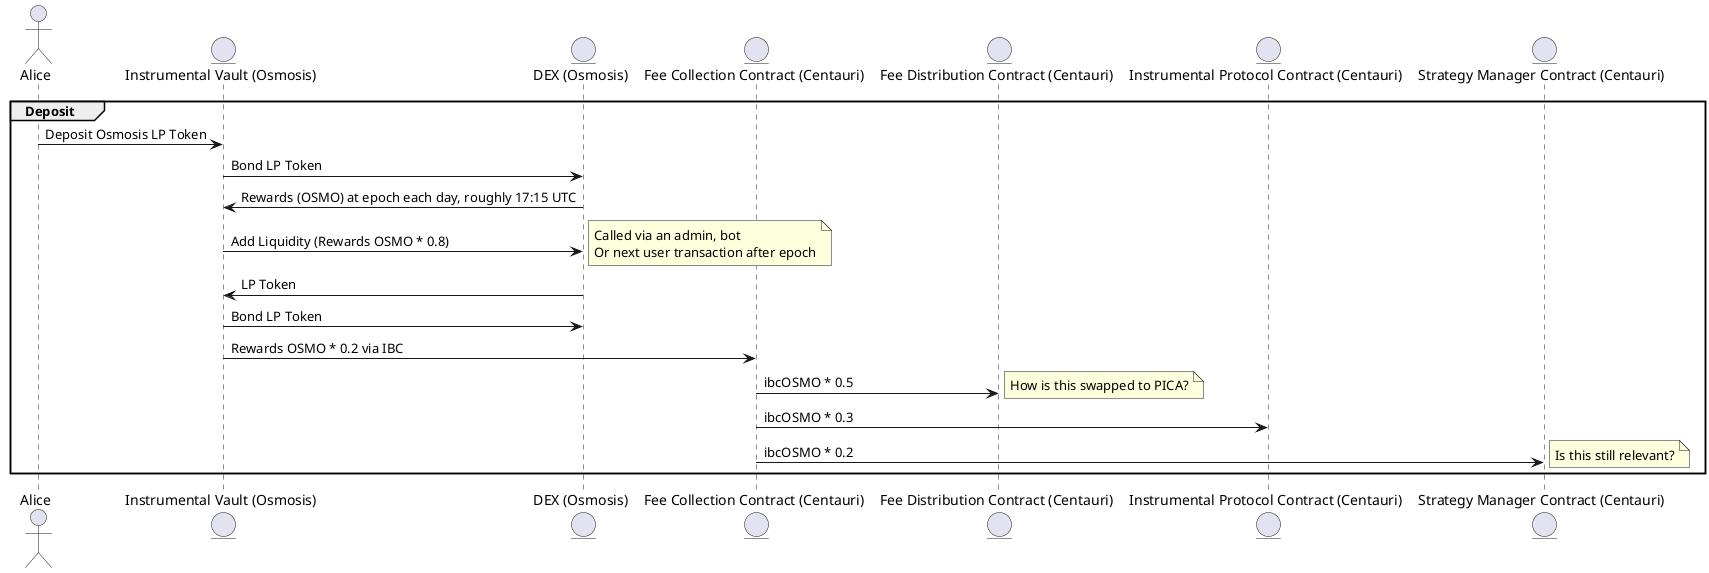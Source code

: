 @startuml

actor Alice as alice
entity  "Instrumental Vault (Osmosis)" as vault
entity  "DEX (Osmosis)" as dex
entity  "Fee Collection Contract (Centauri)" as collection
entity  "Fee Distribution Contract (Centauri)" as staking
entity  "Instrumental Protocol Contract (Centauri)" as protocol
entity  "Strategy Manager Contract (Centauri)" as manager

group Deposit
alice -> vault: Deposit Osmosis LP Token
vault -> dex: Bond LP Token
dex -> vault: Rewards (OSMO) at epoch each day, roughly 17:15 UTC
vault -> dex: Add Liquidity (Rewards OSMO * 0.8)
note right
    Called via an admin, bot
    Or next user transaction after epoch
end note
dex -> vault: LP Token
vault -> dex: Bond LP Token
vault -> collection: Rewards OSMO * 0.2 via IBC
collection -> staking: ibcOSMO * 0.5
note right
    How is this swapped to PICA?
end note
collection -> protocol: ibcOSMO * 0.3
collection -> manager: ibcOSMO * 0.2
note right
    Is this still relevant?
end note
end
@enduml
